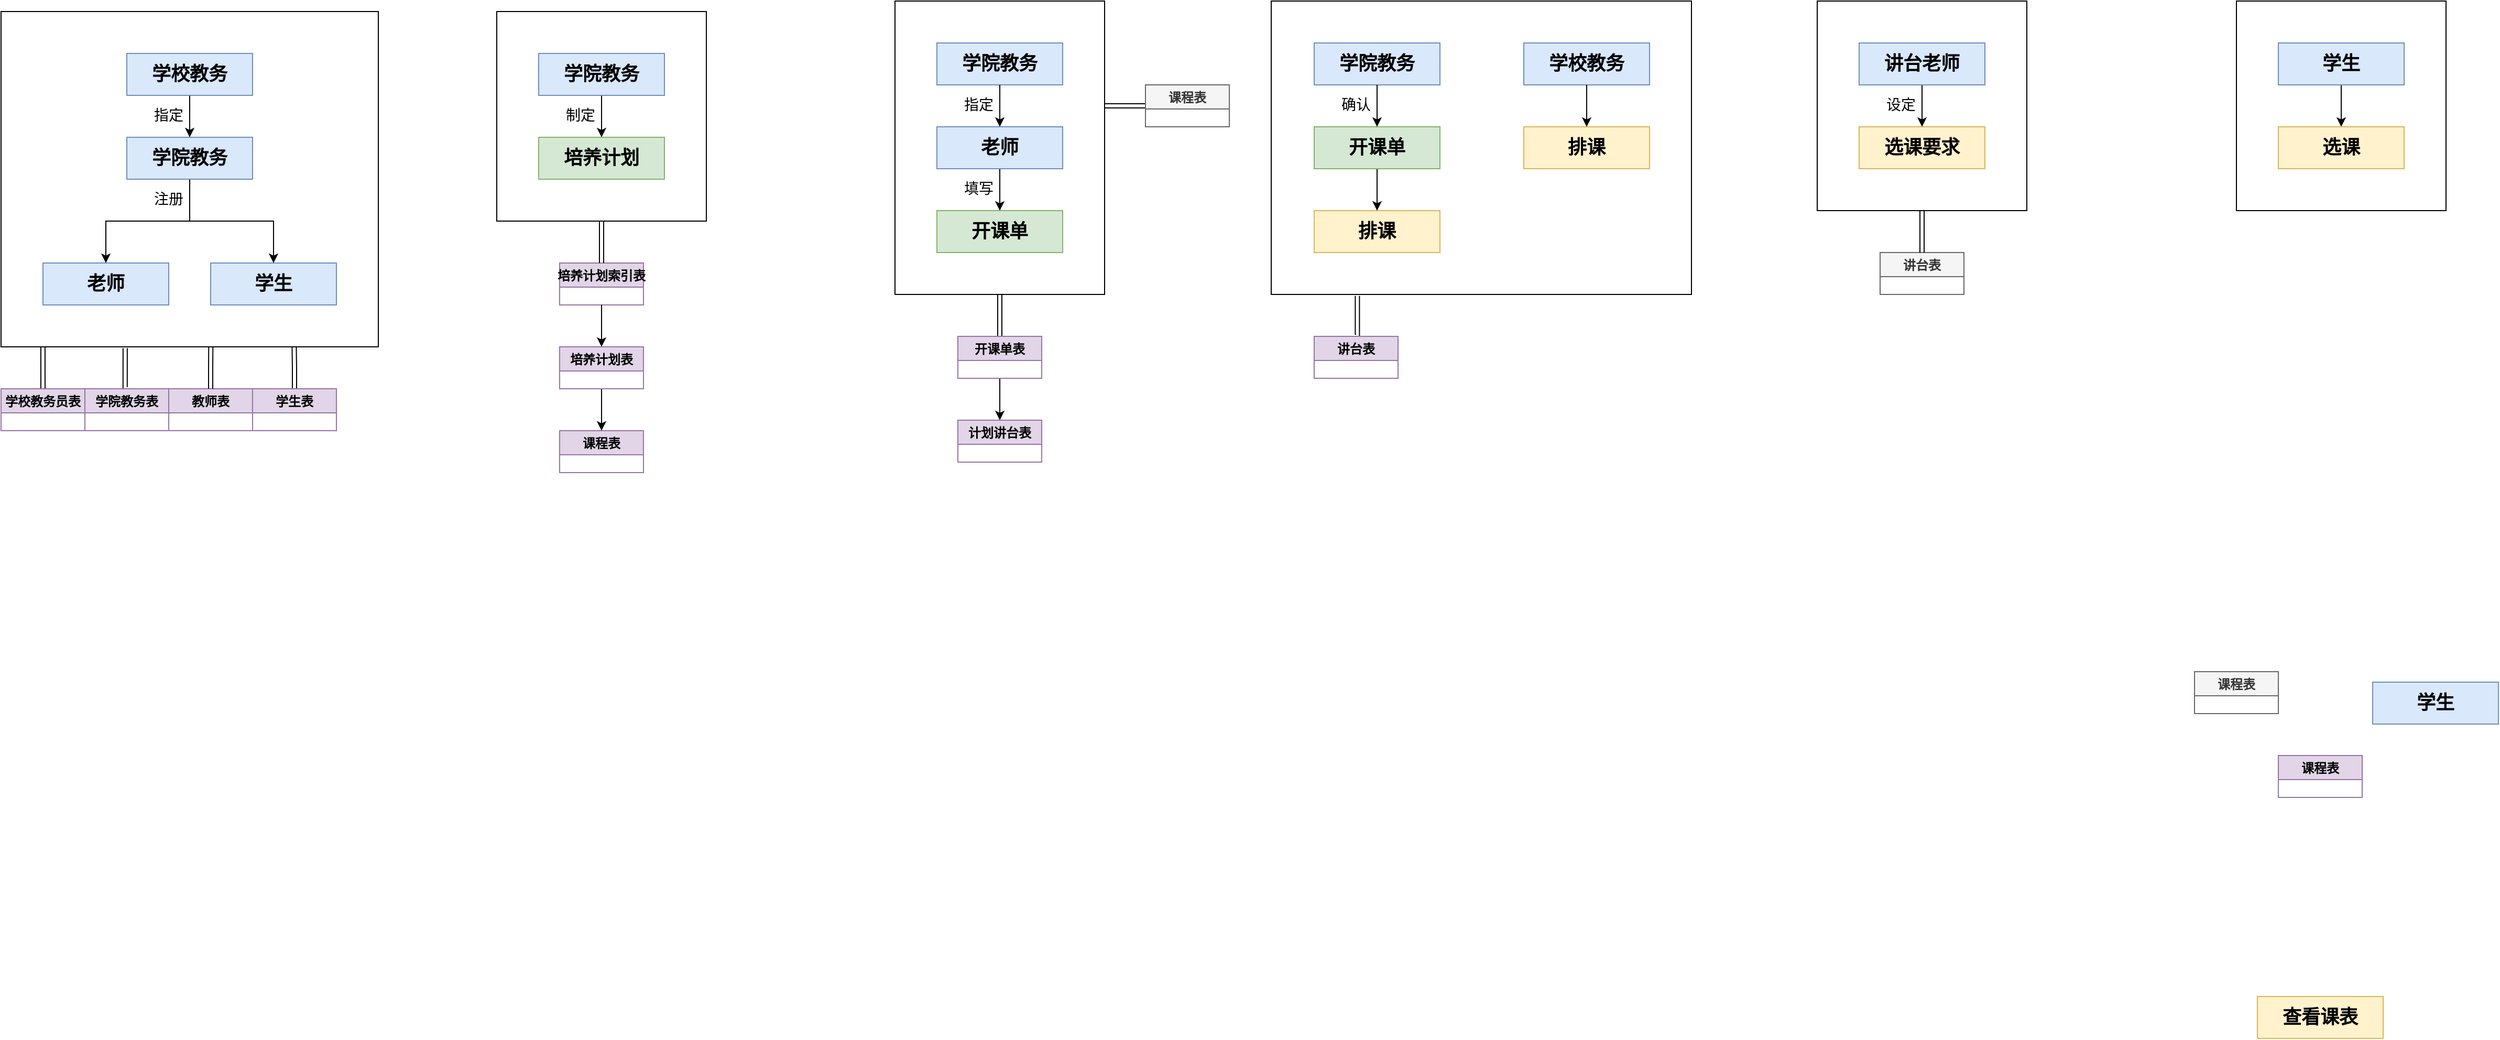 <mxfile version="14.7.5" type="github">
  <diagram id="W4C-Jvq1k3ci-ln_cuX9" name="Page-1">
    <mxGraphModel dx="738" dy="426" grid="1" gridSize="10" guides="1" tooltips="1" connect="1" arrows="1" fold="1" page="1" pageScale="1" pageWidth="413" pageHeight="583" math="0" shadow="0">
      <root>
        <mxCell id="0" />
        <mxCell id="1" parent="0" />
        <mxCell id="JdK_XvDdOjBWKNIHrTVb-107" value="" style="rounded=0;whiteSpace=wrap;html=1;fillColor=none;" vertex="1" parent="1">
          <mxGeometry x="2160" y="40" width="200" height="200" as="geometry" />
        </mxCell>
        <mxCell id="JdK_XvDdOjBWKNIHrTVb-56" value="课程表" style="swimlane;fillColor=#e1d5e7;strokeColor=#9673a6;" vertex="1" parent="1">
          <mxGeometry x="2200" y="760" width="80" height="40" as="geometry" />
        </mxCell>
        <mxCell id="JdK_XvDdOjBWKNIHrTVb-64" value="&lt;font face=&quot;Comic Sans MS&quot;&gt;&lt;span style=&quot;font-size: 18px&quot;&gt;&lt;b&gt;查看课表&lt;/b&gt;&lt;/span&gt;&lt;/font&gt;" style="rounded=0;whiteSpace=wrap;html=1;fillColor=#fff2cc;strokeColor=#d6b656;" vertex="1" parent="1">
          <mxGeometry x="2180" y="990" width="120" height="40" as="geometry" />
        </mxCell>
        <mxCell id="JdK_XvDdOjBWKNIHrTVb-65" value="" style="group" vertex="1" connectable="0" parent="1">
          <mxGeometry x="500" y="50" width="200" height="440" as="geometry" />
        </mxCell>
        <mxCell id="JdK_XvDdOjBWKNIHrTVb-44" value="" style="group;" vertex="1" connectable="0" parent="JdK_XvDdOjBWKNIHrTVb-65">
          <mxGeometry x="60" y="240" width="80" height="200" as="geometry" />
        </mxCell>
        <mxCell id="JdK_XvDdOjBWKNIHrTVb-26" value="课程表" style="swimlane;fillColor=#e1d5e7;strokeColor=#9673a6;" vertex="1" parent="JdK_XvDdOjBWKNIHrTVb-44">
          <mxGeometry y="160" width="80" height="40" as="geometry" />
        </mxCell>
        <mxCell id="JdK_XvDdOjBWKNIHrTVb-27" value="培养计划索引表" style="swimlane;fillColor=#e1d5e7;strokeColor=#9673a6;" vertex="1" parent="JdK_XvDdOjBWKNIHrTVb-44">
          <mxGeometry width="80" height="40" as="geometry" />
        </mxCell>
        <mxCell id="JdK_XvDdOjBWKNIHrTVb-43" style="edgeStyle=orthogonalEdgeStyle;rounded=0;orthogonalLoop=1;jettySize=auto;html=1;exitX=0.5;exitY=1;exitDx=0;exitDy=0;" edge="1" parent="JdK_XvDdOjBWKNIHrTVb-44" source="JdK_XvDdOjBWKNIHrTVb-41" target="JdK_XvDdOjBWKNIHrTVb-26">
          <mxGeometry relative="1" as="geometry" />
        </mxCell>
        <mxCell id="JdK_XvDdOjBWKNIHrTVb-41" value="培养计划表" style="swimlane;fillColor=#e1d5e7;strokeColor=#9673a6;" vertex="1" parent="JdK_XvDdOjBWKNIHrTVb-44">
          <mxGeometry y="80" width="80" height="40" as="geometry" />
        </mxCell>
        <mxCell id="JdK_XvDdOjBWKNIHrTVb-42" style="edgeStyle=orthogonalEdgeStyle;rounded=0;orthogonalLoop=1;jettySize=auto;html=1;exitX=0.5;exitY=1;exitDx=0;exitDy=0;entryX=0.5;entryY=0;entryDx=0;entryDy=0;" edge="1" parent="JdK_XvDdOjBWKNIHrTVb-44" source="JdK_XvDdOjBWKNIHrTVb-27" target="JdK_XvDdOjBWKNIHrTVb-41">
          <mxGeometry relative="1" as="geometry" />
        </mxCell>
        <mxCell id="JdK_XvDdOjBWKNIHrTVb-48" value="" style="group" vertex="1" connectable="0" parent="JdK_XvDdOjBWKNIHrTVb-65">
          <mxGeometry width="200" height="200" as="geometry" />
        </mxCell>
        <mxCell id="JdK_XvDdOjBWKNIHrTVb-47" value="" style="rounded=0;whiteSpace=wrap;html=1;fillColor=none;" vertex="1" parent="JdK_XvDdOjBWKNIHrTVb-48">
          <mxGeometry width="200" height="200" as="geometry" />
        </mxCell>
        <mxCell id="JdK_XvDdOjBWKNIHrTVb-45" value="" style="group" vertex="1" connectable="0" parent="JdK_XvDdOjBWKNIHrTVb-48">
          <mxGeometry x="40" y="40" width="120" height="120" as="geometry" />
        </mxCell>
        <mxCell id="JdK_XvDdOjBWKNIHrTVb-2" value="&lt;font style=&quot;font-size: 18px&quot; face=&quot;Comic Sans MS&quot;&gt;&lt;b&gt;培养计划&lt;/b&gt;&lt;/font&gt;" style="rounded=0;whiteSpace=wrap;html=1;fillColor=#d5e8d4;strokeColor=#82b366;" vertex="1" parent="JdK_XvDdOjBWKNIHrTVb-45">
          <mxGeometry y="80" width="120" height="40" as="geometry" />
        </mxCell>
        <mxCell id="JdK_XvDdOjBWKNIHrTVb-24" style="edgeStyle=orthogonalEdgeStyle;rounded=0;orthogonalLoop=1;jettySize=auto;html=1;exitX=0.5;exitY=1;exitDx=0;exitDy=0;entryX=0.5;entryY=0;entryDx=0;entryDy=0;" edge="1" parent="JdK_XvDdOjBWKNIHrTVb-45" source="JdK_XvDdOjBWKNIHrTVb-23" target="JdK_XvDdOjBWKNIHrTVb-2">
          <mxGeometry x="-120" y="-40" as="geometry" />
        </mxCell>
        <mxCell id="JdK_XvDdOjBWKNIHrTVb-23" value="&lt;font style=&quot;font-size: 18px&quot; face=&quot;Comic Sans MS&quot;&gt;&lt;b&gt;学院教务&lt;/b&gt;&lt;/font&gt;" style="rounded=0;whiteSpace=wrap;html=1;fillColor=#dae8fc;strokeColor=#6c8ebf;" vertex="1" parent="JdK_XvDdOjBWKNIHrTVb-45">
          <mxGeometry width="120" height="40" as="geometry" />
        </mxCell>
        <mxCell id="JdK_XvDdOjBWKNIHrTVb-25" value="&lt;font face=&quot;Comic Sans MS&quot;&gt;&lt;span style=&quot;font-size: 14px&quot;&gt;制定&lt;/span&gt;&lt;/font&gt;" style="text;html=1;strokeColor=none;fillColor=none;align=center;verticalAlign=middle;whiteSpace=wrap;rounded=0;" vertex="1" parent="JdK_XvDdOjBWKNIHrTVb-45">
          <mxGeometry x="20" y="50" width="40" height="20" as="geometry" />
        </mxCell>
        <mxCell id="JdK_XvDdOjBWKNIHrTVb-49" style="edgeStyle=orthogonalEdgeStyle;shape=link;rounded=0;orthogonalLoop=1;jettySize=auto;html=1;exitX=0.5;exitY=1;exitDx=0;exitDy=0;" edge="1" parent="JdK_XvDdOjBWKNIHrTVb-65" source="JdK_XvDdOjBWKNIHrTVb-47" target="JdK_XvDdOjBWKNIHrTVb-27">
          <mxGeometry relative="1" as="geometry" />
        </mxCell>
        <mxCell id="JdK_XvDdOjBWKNIHrTVb-66" value="" style="group" vertex="1" connectable="0" parent="1">
          <mxGeometry x="27" y="50" width="360" height="400" as="geometry" />
        </mxCell>
        <mxCell id="JdK_XvDdOjBWKNIHrTVb-38" value="教师表" style="swimlane;fillColor=#e1d5e7;strokeColor=#9673a6;" vertex="1" parent="JdK_XvDdOjBWKNIHrTVb-66">
          <mxGeometry x="160" y="360" width="80" height="40" as="geometry" />
        </mxCell>
        <mxCell id="JdK_XvDdOjBWKNIHrTVb-51" value="" style="group" vertex="1" connectable="0" parent="JdK_XvDdOjBWKNIHrTVb-66">
          <mxGeometry width="360" height="320" as="geometry" />
        </mxCell>
        <mxCell id="JdK_XvDdOjBWKNIHrTVb-50" value="" style="rounded=0;whiteSpace=wrap;html=1;fillColor=none;" vertex="1" parent="JdK_XvDdOjBWKNIHrTVb-51">
          <mxGeometry width="360" height="320" as="geometry" />
        </mxCell>
        <mxCell id="JdK_XvDdOjBWKNIHrTVb-1" value="&lt;font style=&quot;font-size: 18px&quot; face=&quot;Comic Sans MS&quot;&gt;&lt;b&gt;学生&lt;/b&gt;&lt;/font&gt;" style="rounded=0;whiteSpace=wrap;html=1;fillColor=#dae8fc;strokeColor=#6c8ebf;" vertex="1" parent="JdK_XvDdOjBWKNIHrTVb-51">
          <mxGeometry x="200" y="240" width="120" height="40" as="geometry" />
        </mxCell>
        <mxCell id="JdK_XvDdOjBWKNIHrTVb-9" value="&lt;font style=&quot;font-size: 18px&quot; face=&quot;Comic Sans MS&quot;&gt;&lt;b&gt;老师&lt;/b&gt;&lt;/font&gt;" style="rounded=0;whiteSpace=wrap;html=1;fillColor=#dae8fc;strokeColor=#6c8ebf;" vertex="1" parent="JdK_XvDdOjBWKNIHrTVb-51">
          <mxGeometry x="40" y="240" width="120" height="40" as="geometry" />
        </mxCell>
        <mxCell id="JdK_XvDdOjBWKNIHrTVb-15" style="edgeStyle=orthogonalEdgeStyle;rounded=0;orthogonalLoop=1;jettySize=auto;html=1;exitX=0.5;exitY=1;exitDx=0;exitDy=0;entryX=0.5;entryY=0;entryDx=0;entryDy=0;" edge="1" parent="JdK_XvDdOjBWKNIHrTVb-51" source="JdK_XvDdOjBWKNIHrTVb-10" target="JdK_XvDdOjBWKNIHrTVb-9">
          <mxGeometry relative="1" as="geometry" />
        </mxCell>
        <mxCell id="JdK_XvDdOjBWKNIHrTVb-16" style="edgeStyle=orthogonalEdgeStyle;rounded=0;orthogonalLoop=1;jettySize=auto;html=1;exitX=0.5;exitY=1;exitDx=0;exitDy=0;" edge="1" parent="JdK_XvDdOjBWKNIHrTVb-51" source="JdK_XvDdOjBWKNIHrTVb-10" target="JdK_XvDdOjBWKNIHrTVb-1">
          <mxGeometry relative="1" as="geometry" />
        </mxCell>
        <mxCell id="JdK_XvDdOjBWKNIHrTVb-10" value="&lt;font style=&quot;font-size: 18px&quot; face=&quot;Comic Sans MS&quot;&gt;&lt;b&gt;学院教务&lt;/b&gt;&lt;/font&gt;" style="rounded=0;whiteSpace=wrap;html=1;fillColor=#dae8fc;strokeColor=#6c8ebf;" vertex="1" parent="JdK_XvDdOjBWKNIHrTVb-51">
          <mxGeometry x="120" y="120" width="120" height="40" as="geometry" />
        </mxCell>
        <mxCell id="JdK_XvDdOjBWKNIHrTVb-12" style="edgeStyle=orthogonalEdgeStyle;rounded=0;orthogonalLoop=1;jettySize=auto;html=1;exitX=0.5;exitY=1;exitDx=0;exitDy=0;" edge="1" parent="JdK_XvDdOjBWKNIHrTVb-51" source="JdK_XvDdOjBWKNIHrTVb-11" target="JdK_XvDdOjBWKNIHrTVb-10">
          <mxGeometry relative="1" as="geometry" />
        </mxCell>
        <mxCell id="JdK_XvDdOjBWKNIHrTVb-11" value="&lt;font style=&quot;font-size: 18px&quot; face=&quot;Comic Sans MS&quot;&gt;&lt;b&gt;学校教务&lt;/b&gt;&lt;/font&gt;" style="rounded=0;whiteSpace=wrap;html=1;fillColor=#dae8fc;strokeColor=#6c8ebf;" vertex="1" parent="JdK_XvDdOjBWKNIHrTVb-51">
          <mxGeometry x="120" y="40" width="120" height="40" as="geometry" />
        </mxCell>
        <mxCell id="JdK_XvDdOjBWKNIHrTVb-17" value="&lt;font style=&quot;font-size: 14px&quot; face=&quot;Comic Sans MS&quot;&gt;注册&lt;/font&gt;" style="text;html=1;strokeColor=none;fillColor=none;align=center;verticalAlign=middle;whiteSpace=wrap;rounded=0;" vertex="1" parent="JdK_XvDdOjBWKNIHrTVb-51">
          <mxGeometry x="140" y="170" width="40" height="20" as="geometry" />
        </mxCell>
        <mxCell id="JdK_XvDdOjBWKNIHrTVb-18" value="&lt;font style=&quot;font-size: 14px&quot; face=&quot;Comic Sans MS&quot;&gt;指定&lt;/font&gt;" style="text;html=1;strokeColor=none;fillColor=none;align=center;verticalAlign=middle;whiteSpace=wrap;rounded=0;" vertex="1" parent="JdK_XvDdOjBWKNIHrTVb-51">
          <mxGeometry x="140" y="90" width="40" height="20" as="geometry" />
        </mxCell>
        <mxCell id="JdK_XvDdOjBWKNIHrTVb-60" style="edgeStyle=orthogonalEdgeStyle;shape=link;rounded=0;orthogonalLoop=1;jettySize=auto;html=1;exitX=0.5;exitY=0;exitDx=0;exitDy=0;entryX=0.556;entryY=1;entryDx=0;entryDy=0;entryPerimeter=0;" edge="1" parent="JdK_XvDdOjBWKNIHrTVb-66" source="JdK_XvDdOjBWKNIHrTVb-38" target="JdK_XvDdOjBWKNIHrTVb-50">
          <mxGeometry relative="1" as="geometry" />
        </mxCell>
        <mxCell id="JdK_XvDdOjBWKNIHrTVb-53" style="edgeStyle=orthogonalEdgeStyle;shape=link;rounded=0;orthogonalLoop=1;jettySize=auto;html=1;exitX=0.5;exitY=0;exitDx=0;exitDy=0;entryX=0.111;entryY=1;entryDx=0;entryDy=0;entryPerimeter=0;" edge="1" parent="JdK_XvDdOjBWKNIHrTVb-66" source="JdK_XvDdOjBWKNIHrTVb-52" target="JdK_XvDdOjBWKNIHrTVb-50">
          <mxGeometry relative="1" as="geometry" />
        </mxCell>
        <mxCell id="JdK_XvDdOjBWKNIHrTVb-52" value="学校教务员表" style="swimlane;fillColor=#e1d5e7;strokeColor=#9673a6;" vertex="1" parent="JdK_XvDdOjBWKNIHrTVb-66">
          <mxGeometry y="360" width="80" height="40" as="geometry" />
        </mxCell>
        <mxCell id="JdK_XvDdOjBWKNIHrTVb-57" style="edgeStyle=orthogonalEdgeStyle;shape=link;rounded=0;orthogonalLoop=1;jettySize=auto;html=1;exitX=0.5;exitY=0;exitDx=0;exitDy=0;entryX=0.329;entryY=1.004;entryDx=0;entryDy=0;entryPerimeter=0;" edge="1" parent="JdK_XvDdOjBWKNIHrTVb-66" source="JdK_XvDdOjBWKNIHrTVb-54" target="JdK_XvDdOjBWKNIHrTVb-50">
          <mxGeometry relative="1" as="geometry" />
        </mxCell>
        <mxCell id="JdK_XvDdOjBWKNIHrTVb-54" value="学院教务表" style="swimlane;fillColor=#e1d5e7;strokeColor=#9673a6;" vertex="1" parent="JdK_XvDdOjBWKNIHrTVb-66">
          <mxGeometry x="80" y="360" width="80" height="40" as="geometry" />
        </mxCell>
        <mxCell id="JdK_XvDdOjBWKNIHrTVb-63" style="edgeStyle=orthogonalEdgeStyle;shape=link;rounded=0;orthogonalLoop=1;jettySize=auto;html=1;exitX=0.5;exitY=0;exitDx=0;exitDy=0;entryX=0.777;entryY=1;entryDx=0;entryDy=0;entryPerimeter=0;" edge="1" parent="JdK_XvDdOjBWKNIHrTVb-66" source="JdK_XvDdOjBWKNIHrTVb-55" target="JdK_XvDdOjBWKNIHrTVb-50">
          <mxGeometry relative="1" as="geometry" />
        </mxCell>
        <mxCell id="JdK_XvDdOjBWKNIHrTVb-55" value="学生表" style="swimlane;fillColor=#e1d5e7;strokeColor=#9673a6;" vertex="1" parent="JdK_XvDdOjBWKNIHrTVb-66">
          <mxGeometry x="240" y="360" width="80" height="40" as="geometry" />
        </mxCell>
        <mxCell id="JdK_XvDdOjBWKNIHrTVb-68" value="" style="group" vertex="1" connectable="0" parent="1">
          <mxGeometry x="880" y="40" width="200" height="280" as="geometry" />
        </mxCell>
        <mxCell id="JdK_XvDdOjBWKNIHrTVb-67" value="" style="rounded=0;whiteSpace=wrap;html=1;fillColor=none;" vertex="1" parent="JdK_XvDdOjBWKNIHrTVb-68">
          <mxGeometry width="200" height="280" as="geometry" />
        </mxCell>
        <mxCell id="JdK_XvDdOjBWKNIHrTVb-4" value="&lt;font face=&quot;Comic Sans MS&quot;&gt;&lt;span style=&quot;font-size: 18px&quot;&gt;&lt;b&gt;开课单&lt;/b&gt;&lt;/span&gt;&lt;/font&gt;" style="rounded=0;whiteSpace=wrap;html=1;fillColor=#d5e8d4;strokeColor=#82b366;" vertex="1" parent="JdK_XvDdOjBWKNIHrTVb-68">
          <mxGeometry x="40" y="200" width="120" height="40" as="geometry" />
        </mxCell>
        <mxCell id="JdK_XvDdOjBWKNIHrTVb-30" value="&lt;font style=&quot;font-size: 18px&quot; face=&quot;Comic Sans MS&quot;&gt;&lt;b&gt;学院教务&lt;/b&gt;&lt;/font&gt;" style="rounded=0;whiteSpace=wrap;html=1;fillColor=#dae8fc;strokeColor=#6c8ebf;" vertex="1" parent="JdK_XvDdOjBWKNIHrTVb-68">
          <mxGeometry x="40" y="40" width="120" height="40" as="geometry" />
        </mxCell>
        <mxCell id="JdK_XvDdOjBWKNIHrTVb-34" style="edgeStyle=orthogonalEdgeStyle;rounded=0;orthogonalLoop=1;jettySize=auto;html=1;exitX=0.5;exitY=1;exitDx=0;exitDy=0;entryX=0.5;entryY=0;entryDx=0;entryDy=0;" edge="1" parent="JdK_XvDdOjBWKNIHrTVb-68" source="JdK_XvDdOjBWKNIHrTVb-31" target="JdK_XvDdOjBWKNIHrTVb-4">
          <mxGeometry relative="1" as="geometry" />
        </mxCell>
        <mxCell id="JdK_XvDdOjBWKNIHrTVb-31" value="&lt;font style=&quot;font-size: 18px&quot; face=&quot;Comic Sans MS&quot;&gt;&lt;b&gt;老师&lt;/b&gt;&lt;/font&gt;" style="rounded=0;whiteSpace=wrap;html=1;fillColor=#dae8fc;strokeColor=#6c8ebf;" vertex="1" parent="JdK_XvDdOjBWKNIHrTVb-68">
          <mxGeometry x="40" y="120" width="120" height="40" as="geometry" />
        </mxCell>
        <mxCell id="JdK_XvDdOjBWKNIHrTVb-32" style="edgeStyle=orthogonalEdgeStyle;rounded=0;orthogonalLoop=1;jettySize=auto;html=1;exitX=0.5;exitY=1;exitDx=0;exitDy=0;entryX=0.5;entryY=0;entryDx=0;entryDy=0;" edge="1" parent="JdK_XvDdOjBWKNIHrTVb-68" source="JdK_XvDdOjBWKNIHrTVb-30" target="JdK_XvDdOjBWKNIHrTVb-31">
          <mxGeometry relative="1" as="geometry" />
        </mxCell>
        <mxCell id="JdK_XvDdOjBWKNIHrTVb-33" value="&lt;font face=&quot;Comic Sans MS&quot;&gt;&lt;span style=&quot;font-size: 14px&quot;&gt;指定&lt;/span&gt;&lt;/font&gt;" style="text;html=1;strokeColor=none;fillColor=none;align=center;verticalAlign=middle;whiteSpace=wrap;rounded=0;" vertex="1" parent="JdK_XvDdOjBWKNIHrTVb-68">
          <mxGeometry x="60" y="90" width="40" height="20" as="geometry" />
        </mxCell>
        <mxCell id="JdK_XvDdOjBWKNIHrTVb-35" value="&lt;font face=&quot;Comic Sans MS&quot;&gt;&lt;span style=&quot;font-size: 14px&quot;&gt;填写&lt;/span&gt;&lt;/font&gt;" style="text;html=1;strokeColor=none;fillColor=none;align=center;verticalAlign=middle;whiteSpace=wrap;rounded=0;" vertex="1" parent="JdK_XvDdOjBWKNIHrTVb-68">
          <mxGeometry x="60" y="170" width="40" height="20" as="geometry" />
        </mxCell>
        <mxCell id="JdK_XvDdOjBWKNIHrTVb-69" value="计划讲台表" style="swimlane;fillColor=#e1d5e7;strokeColor=#9673a6;startSize=23;" vertex="1" parent="1">
          <mxGeometry x="940" y="440" width="80" height="40" as="geometry" />
        </mxCell>
        <mxCell id="JdK_XvDdOjBWKNIHrTVb-70" value="课程表" style="swimlane;fillColor=#f5f5f5;strokeColor=#666666;fontColor=#333333;" vertex="1" parent="1">
          <mxGeometry x="2120" y="680" width="80" height="40" as="geometry" />
        </mxCell>
        <mxCell id="JdK_XvDdOjBWKNIHrTVb-80" style="edgeStyle=orthogonalEdgeStyle;shape=link;rounded=0;orthogonalLoop=1;jettySize=auto;html=1;exitX=0.5;exitY=0;exitDx=0;exitDy=0;entryX=0.5;entryY=1;entryDx=0;entryDy=0;" edge="1" parent="1" source="JdK_XvDdOjBWKNIHrTVb-72" target="JdK_XvDdOjBWKNIHrTVb-67">
          <mxGeometry relative="1" as="geometry" />
        </mxCell>
        <mxCell id="JdK_XvDdOjBWKNIHrTVb-81" style="edgeStyle=orthogonalEdgeStyle;rounded=0;orthogonalLoop=1;jettySize=auto;html=1;exitX=0.5;exitY=1;exitDx=0;exitDy=0;entryX=0.5;entryY=0;entryDx=0;entryDy=0;" edge="1" parent="1" source="JdK_XvDdOjBWKNIHrTVb-72" target="JdK_XvDdOjBWKNIHrTVb-69">
          <mxGeometry relative="1" as="geometry" />
        </mxCell>
        <mxCell id="JdK_XvDdOjBWKNIHrTVb-72" value="开课单表" style="swimlane;fillColor=#e1d5e7;strokeColor=#9673a6;startSize=23;" vertex="1" parent="1">
          <mxGeometry x="940" y="360" width="80" height="40" as="geometry" />
        </mxCell>
        <mxCell id="JdK_XvDdOjBWKNIHrTVb-79" style="edgeStyle=orthogonalEdgeStyle;rounded=0;orthogonalLoop=1;jettySize=auto;html=1;exitX=0;exitY=0.5;exitDx=0;exitDy=0;entryX=1;entryY=0.214;entryDx=0;entryDy=0;entryPerimeter=0;shape=link;" edge="1" parent="1" source="JdK_XvDdOjBWKNIHrTVb-78">
          <mxGeometry relative="1" as="geometry">
            <mxPoint x="1080" y="139.92" as="targetPoint" />
          </mxGeometry>
        </mxCell>
        <mxCell id="JdK_XvDdOjBWKNIHrTVb-78" value="课程表" style="swimlane;fillColor=#f5f5f5;strokeColor=#666666;fontColor=#333333;" vertex="1" parent="1">
          <mxGeometry x="1119" y="120" width="80" height="40" as="geometry" />
        </mxCell>
        <mxCell id="JdK_XvDdOjBWKNIHrTVb-93" value="" style="group" vertex="1" connectable="0" parent="1">
          <mxGeometry x="1239" y="40" width="401" height="360" as="geometry" />
        </mxCell>
        <mxCell id="JdK_XvDdOjBWKNIHrTVb-90" value="" style="rounded=0;whiteSpace=wrap;html=1;fillColor=none;" vertex="1" parent="JdK_XvDdOjBWKNIHrTVb-93">
          <mxGeometry width="401" height="280" as="geometry" />
        </mxCell>
        <mxCell id="JdK_XvDdOjBWKNIHrTVb-6" value="&lt;font face=&quot;Comic Sans MS&quot;&gt;&lt;span style=&quot;font-size: 18px&quot;&gt;&lt;b&gt;排课&lt;/b&gt;&lt;/span&gt;&lt;/font&gt;" style="rounded=0;whiteSpace=wrap;html=1;fillColor=#fff2cc;strokeColor=#d6b656;" vertex="1" parent="JdK_XvDdOjBWKNIHrTVb-93">
          <mxGeometry x="41" y="200" width="120" height="40" as="geometry" />
        </mxCell>
        <mxCell id="JdK_XvDdOjBWKNIHrTVb-82" value="&lt;font style=&quot;font-size: 18px&quot; face=&quot;Comic Sans MS&quot;&gt;&lt;b&gt;学院教务&lt;/b&gt;&lt;/font&gt;" style="rounded=0;whiteSpace=wrap;html=1;fillColor=#dae8fc;strokeColor=#6c8ebf;" vertex="1" parent="JdK_XvDdOjBWKNIHrTVb-93">
          <mxGeometry x="41" y="40" width="120" height="40" as="geometry" />
        </mxCell>
        <mxCell id="JdK_XvDdOjBWKNIHrTVb-86" style="edgeStyle=orthogonalEdgeStyle;rounded=0;orthogonalLoop=1;jettySize=auto;html=1;exitX=0.5;exitY=1;exitDx=0;exitDy=0;entryX=0.5;entryY=0;entryDx=0;entryDy=0;" edge="1" parent="JdK_XvDdOjBWKNIHrTVb-93" source="JdK_XvDdOjBWKNIHrTVb-83" target="JdK_XvDdOjBWKNIHrTVb-6">
          <mxGeometry relative="1" as="geometry" />
        </mxCell>
        <mxCell id="JdK_XvDdOjBWKNIHrTVb-83" value="&lt;font face=&quot;Comic Sans MS&quot;&gt;&lt;span style=&quot;font-size: 18px&quot;&gt;&lt;b&gt;开课单&lt;/b&gt;&lt;/span&gt;&lt;/font&gt;" style="rounded=0;whiteSpace=wrap;html=1;fillColor=#d5e8d4;strokeColor=#82b366;" vertex="1" parent="JdK_XvDdOjBWKNIHrTVb-93">
          <mxGeometry x="41" y="120" width="120" height="40" as="geometry" />
        </mxCell>
        <mxCell id="JdK_XvDdOjBWKNIHrTVb-84" style="edgeStyle=orthogonalEdgeStyle;rounded=0;orthogonalLoop=1;jettySize=auto;html=1;exitX=0.5;exitY=1;exitDx=0;exitDy=0;" edge="1" parent="JdK_XvDdOjBWKNIHrTVb-93" source="JdK_XvDdOjBWKNIHrTVb-82" target="JdK_XvDdOjBWKNIHrTVb-83">
          <mxGeometry relative="1" as="geometry" />
        </mxCell>
        <mxCell id="JdK_XvDdOjBWKNIHrTVb-85" value="&lt;font face=&quot;Comic Sans MS&quot;&gt;&lt;span style=&quot;font-size: 14px&quot;&gt;确认&lt;/span&gt;&lt;/font&gt;" style="text;html=1;strokeColor=none;fillColor=none;align=center;verticalAlign=middle;whiteSpace=wrap;rounded=0;" vertex="1" parent="JdK_XvDdOjBWKNIHrTVb-93">
          <mxGeometry x="61" y="90" width="40" height="20" as="geometry" />
        </mxCell>
        <mxCell id="JdK_XvDdOjBWKNIHrTVb-87" value="&lt;font style=&quot;font-size: 18px&quot; face=&quot;Comic Sans MS&quot;&gt;&lt;b&gt;学校教务&lt;/b&gt;&lt;/font&gt;" style="rounded=0;whiteSpace=wrap;html=1;fillColor=#dae8fc;strokeColor=#6c8ebf;" vertex="1" parent="JdK_XvDdOjBWKNIHrTVb-93">
          <mxGeometry x="241" y="40" width="120" height="40" as="geometry" />
        </mxCell>
        <mxCell id="JdK_XvDdOjBWKNIHrTVb-88" value="&lt;font face=&quot;Comic Sans MS&quot;&gt;&lt;span style=&quot;font-size: 18px&quot;&gt;&lt;b&gt;排课&lt;/b&gt;&lt;/span&gt;&lt;/font&gt;" style="rounded=0;whiteSpace=wrap;html=1;fillColor=#fff2cc;strokeColor=#d6b656;" vertex="1" parent="JdK_XvDdOjBWKNIHrTVb-93">
          <mxGeometry x="241" y="120" width="120" height="40" as="geometry" />
        </mxCell>
        <mxCell id="JdK_XvDdOjBWKNIHrTVb-89" style="edgeStyle=orthogonalEdgeStyle;rounded=0;orthogonalLoop=1;jettySize=auto;html=1;exitX=0.5;exitY=1;exitDx=0;exitDy=0;entryX=0.5;entryY=0;entryDx=0;entryDy=0;" edge="1" parent="JdK_XvDdOjBWKNIHrTVb-93" source="JdK_XvDdOjBWKNIHrTVb-87" target="JdK_XvDdOjBWKNIHrTVb-88">
          <mxGeometry relative="1" as="geometry" />
        </mxCell>
        <mxCell id="JdK_XvDdOjBWKNIHrTVb-92" style="edgeStyle=orthogonalEdgeStyle;rounded=0;orthogonalLoop=1;jettySize=auto;html=1;exitX=0.5;exitY=0;exitDx=0;exitDy=0;entryX=0.205;entryY=1.005;entryDx=0;entryDy=0;entryPerimeter=0;shape=link;" edge="1" parent="JdK_XvDdOjBWKNIHrTVb-93" source="JdK_XvDdOjBWKNIHrTVb-91" target="JdK_XvDdOjBWKNIHrTVb-90">
          <mxGeometry relative="1" as="geometry" />
        </mxCell>
        <mxCell id="JdK_XvDdOjBWKNIHrTVb-91" value="讲台表" style="swimlane;fillColor=#e1d5e7;strokeColor=#9673a6;startSize=23;" vertex="1" parent="JdK_XvDdOjBWKNIHrTVb-93">
          <mxGeometry x="41" y="320" width="80" height="40" as="geometry" />
        </mxCell>
        <mxCell id="JdK_XvDdOjBWKNIHrTVb-101" value="" style="group" vertex="1" connectable="0" parent="1">
          <mxGeometry x="1760" y="40" width="200" height="280" as="geometry" />
        </mxCell>
        <mxCell id="JdK_XvDdOjBWKNIHrTVb-97" value="" style="rounded=0;whiteSpace=wrap;html=1;fillColor=none;" vertex="1" parent="JdK_XvDdOjBWKNIHrTVb-101">
          <mxGeometry width="200" height="200" as="geometry" />
        </mxCell>
        <mxCell id="JdK_XvDdOjBWKNIHrTVb-8" value="&lt;b style=&quot;font-family: &amp;#34;comic sans ms&amp;#34; ; font-size: 18px&quot;&gt;选课要求&lt;/b&gt;" style="rounded=0;whiteSpace=wrap;html=1;fillColor=#fff2cc;strokeColor=#d6b656;" vertex="1" parent="JdK_XvDdOjBWKNIHrTVb-101">
          <mxGeometry x="40" y="120" width="120" height="40" as="geometry" />
        </mxCell>
        <mxCell id="JdK_XvDdOjBWKNIHrTVb-95" style="edgeStyle=orthogonalEdgeStyle;rounded=0;orthogonalLoop=1;jettySize=auto;html=1;exitX=0.5;exitY=1;exitDx=0;exitDy=0;entryX=0.5;entryY=0;entryDx=0;entryDy=0;" edge="1" parent="JdK_XvDdOjBWKNIHrTVb-101" source="JdK_XvDdOjBWKNIHrTVb-94" target="JdK_XvDdOjBWKNIHrTVb-8">
          <mxGeometry as="geometry" />
        </mxCell>
        <mxCell id="JdK_XvDdOjBWKNIHrTVb-94" value="&lt;font style=&quot;font-size: 18px&quot; face=&quot;Comic Sans MS&quot;&gt;&lt;b&gt;讲台老师&lt;/b&gt;&lt;/font&gt;" style="rounded=0;whiteSpace=wrap;html=1;fillColor=#dae8fc;strokeColor=#6c8ebf;" vertex="1" parent="JdK_XvDdOjBWKNIHrTVb-101">
          <mxGeometry x="40" y="40" width="120" height="40" as="geometry" />
        </mxCell>
        <mxCell id="JdK_XvDdOjBWKNIHrTVb-96" value="&lt;font style=&quot;font-size: 14px&quot; face=&quot;Comic Sans MS&quot;&gt;设定&lt;/font&gt;" style="text;html=1;strokeColor=none;fillColor=none;align=center;verticalAlign=middle;whiteSpace=wrap;rounded=0;" vertex="1" parent="JdK_XvDdOjBWKNIHrTVb-101">
          <mxGeometry x="60" y="90" width="40" height="20" as="geometry" />
        </mxCell>
        <mxCell id="JdK_XvDdOjBWKNIHrTVb-99" value="讲台表" style="swimlane;fillColor=#f5f5f5;strokeColor=#666666;startSize=23;fontColor=#333333;" vertex="1" parent="JdK_XvDdOjBWKNIHrTVb-101">
          <mxGeometry x="60" y="240" width="80" height="40" as="geometry" />
        </mxCell>
        <mxCell id="JdK_XvDdOjBWKNIHrTVb-100" style="edgeStyle=orthogonalEdgeStyle;rounded=0;orthogonalLoop=1;jettySize=auto;html=1;exitX=0.5;exitY=1;exitDx=0;exitDy=0;entryX=0.5;entryY=0;entryDx=0;entryDy=0;shape=link;" edge="1" parent="JdK_XvDdOjBWKNIHrTVb-101" source="JdK_XvDdOjBWKNIHrTVb-97" target="JdK_XvDdOjBWKNIHrTVb-99">
          <mxGeometry relative="1" as="geometry" />
        </mxCell>
        <mxCell id="JdK_XvDdOjBWKNIHrTVb-106" style="edgeStyle=orthogonalEdgeStyle;rounded=0;orthogonalLoop=1;jettySize=auto;html=1;exitX=0.5;exitY=1;exitDx=0;exitDy=0;entryX=0.5;entryY=0;entryDx=0;entryDy=0;" edge="1" parent="1" source="JdK_XvDdOjBWKNIHrTVb-102" target="JdK_XvDdOjBWKNIHrTVb-105">
          <mxGeometry relative="1" as="geometry" />
        </mxCell>
        <mxCell id="JdK_XvDdOjBWKNIHrTVb-102" value="&lt;font style=&quot;font-size: 18px&quot; face=&quot;Comic Sans MS&quot;&gt;&lt;b&gt;学生&lt;/b&gt;&lt;/font&gt;" style="rounded=0;whiteSpace=wrap;html=1;fillColor=#dae8fc;strokeColor=#6c8ebf;" vertex="1" parent="1">
          <mxGeometry x="2200" y="80" width="120" height="40" as="geometry" />
        </mxCell>
        <mxCell id="JdK_XvDdOjBWKNIHrTVb-103" value="&lt;font style=&quot;font-size: 18px&quot; face=&quot;Comic Sans MS&quot;&gt;&lt;b&gt;学生&lt;/b&gt;&lt;/font&gt;" style="rounded=0;whiteSpace=wrap;html=1;fillColor=#dae8fc;strokeColor=#6c8ebf;" vertex="1" parent="1">
          <mxGeometry x="2290" y="690" width="120" height="40" as="geometry" />
        </mxCell>
        <mxCell id="JdK_XvDdOjBWKNIHrTVb-105" value="&lt;font face=&quot;Comic Sans MS&quot;&gt;&lt;span style=&quot;font-size: 18px&quot;&gt;&lt;b&gt;选课&lt;/b&gt;&lt;/span&gt;&lt;/font&gt;" style="rounded=0;whiteSpace=wrap;html=1;fillColor=#fff2cc;strokeColor=#d6b656;" vertex="1" parent="1">
          <mxGeometry x="2200" y="160" width="120" height="40" as="geometry" />
        </mxCell>
      </root>
    </mxGraphModel>
  </diagram>
</mxfile>

